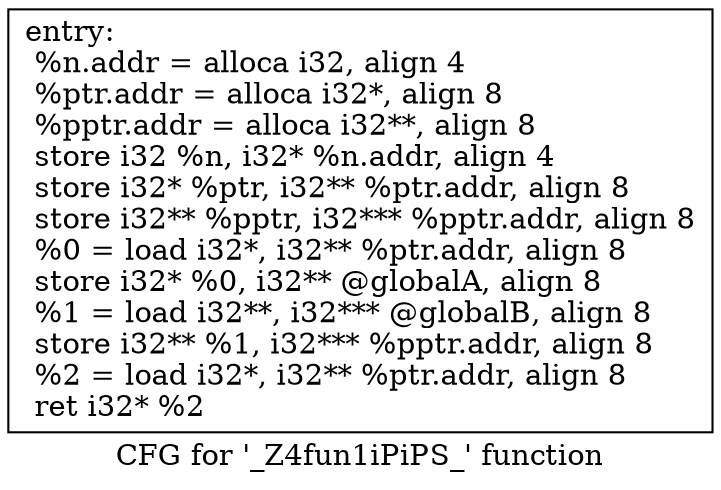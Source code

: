 digraph "CFG for '_Z4fun1iPiPS_' function" {
	label="CFG for '_Z4fun1iPiPS_' function";

	Node0x949da40 [shape=record,label="{entry:\l  %n.addr = alloca i32, align 4\l  %ptr.addr = alloca i32*, align 8\l  %pptr.addr = alloca i32**, align 8\l  store i32 %n, i32* %n.addr, align 4\l  store i32* %ptr, i32** %ptr.addr, align 8\l  store i32** %pptr, i32*** %pptr.addr, align 8\l  %0 = load i32*, i32** %ptr.addr, align 8\l  store i32* %0, i32** @globalA, align 8\l  %1 = load i32**, i32*** @globalB, align 8\l  store i32** %1, i32*** %pptr.addr, align 8\l  %2 = load i32*, i32** %ptr.addr, align 8\l  ret i32* %2\l}"];
}
